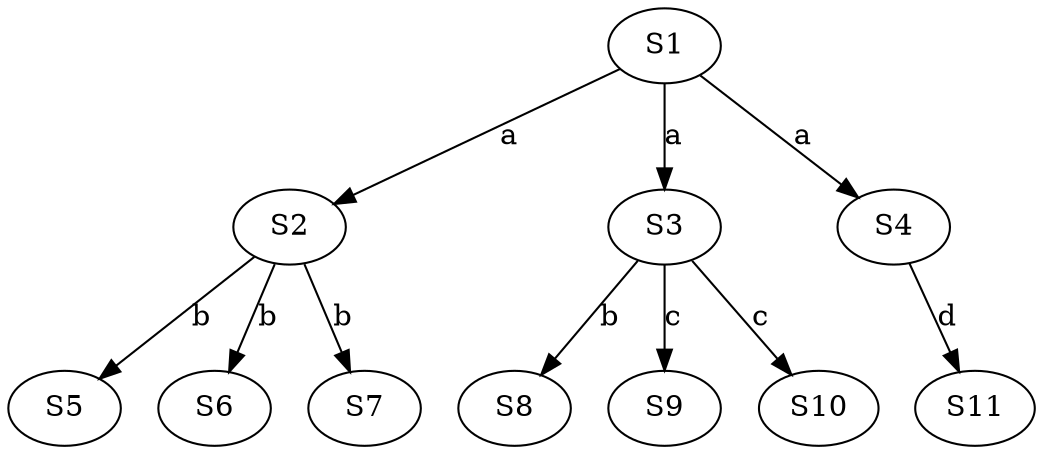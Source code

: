 // Repeat in each group. Correct version
digraph g1 {
    S1 -> S2 [ label=a ];
    S1 -> S3 [ label=a ];
    S1 -> S4 [ label=a ];

    S2 -> S5 [ label=b ];
    S2 -> S6 [ label=b ];
    S2 -> S7 [ label=b ];
    S3 -> S8 [ label=b ];

    S3 -> S9 [ label=c ];
    S3 -> S10 [ label=c ];

    S4 -> S11 [ label=d ];
}